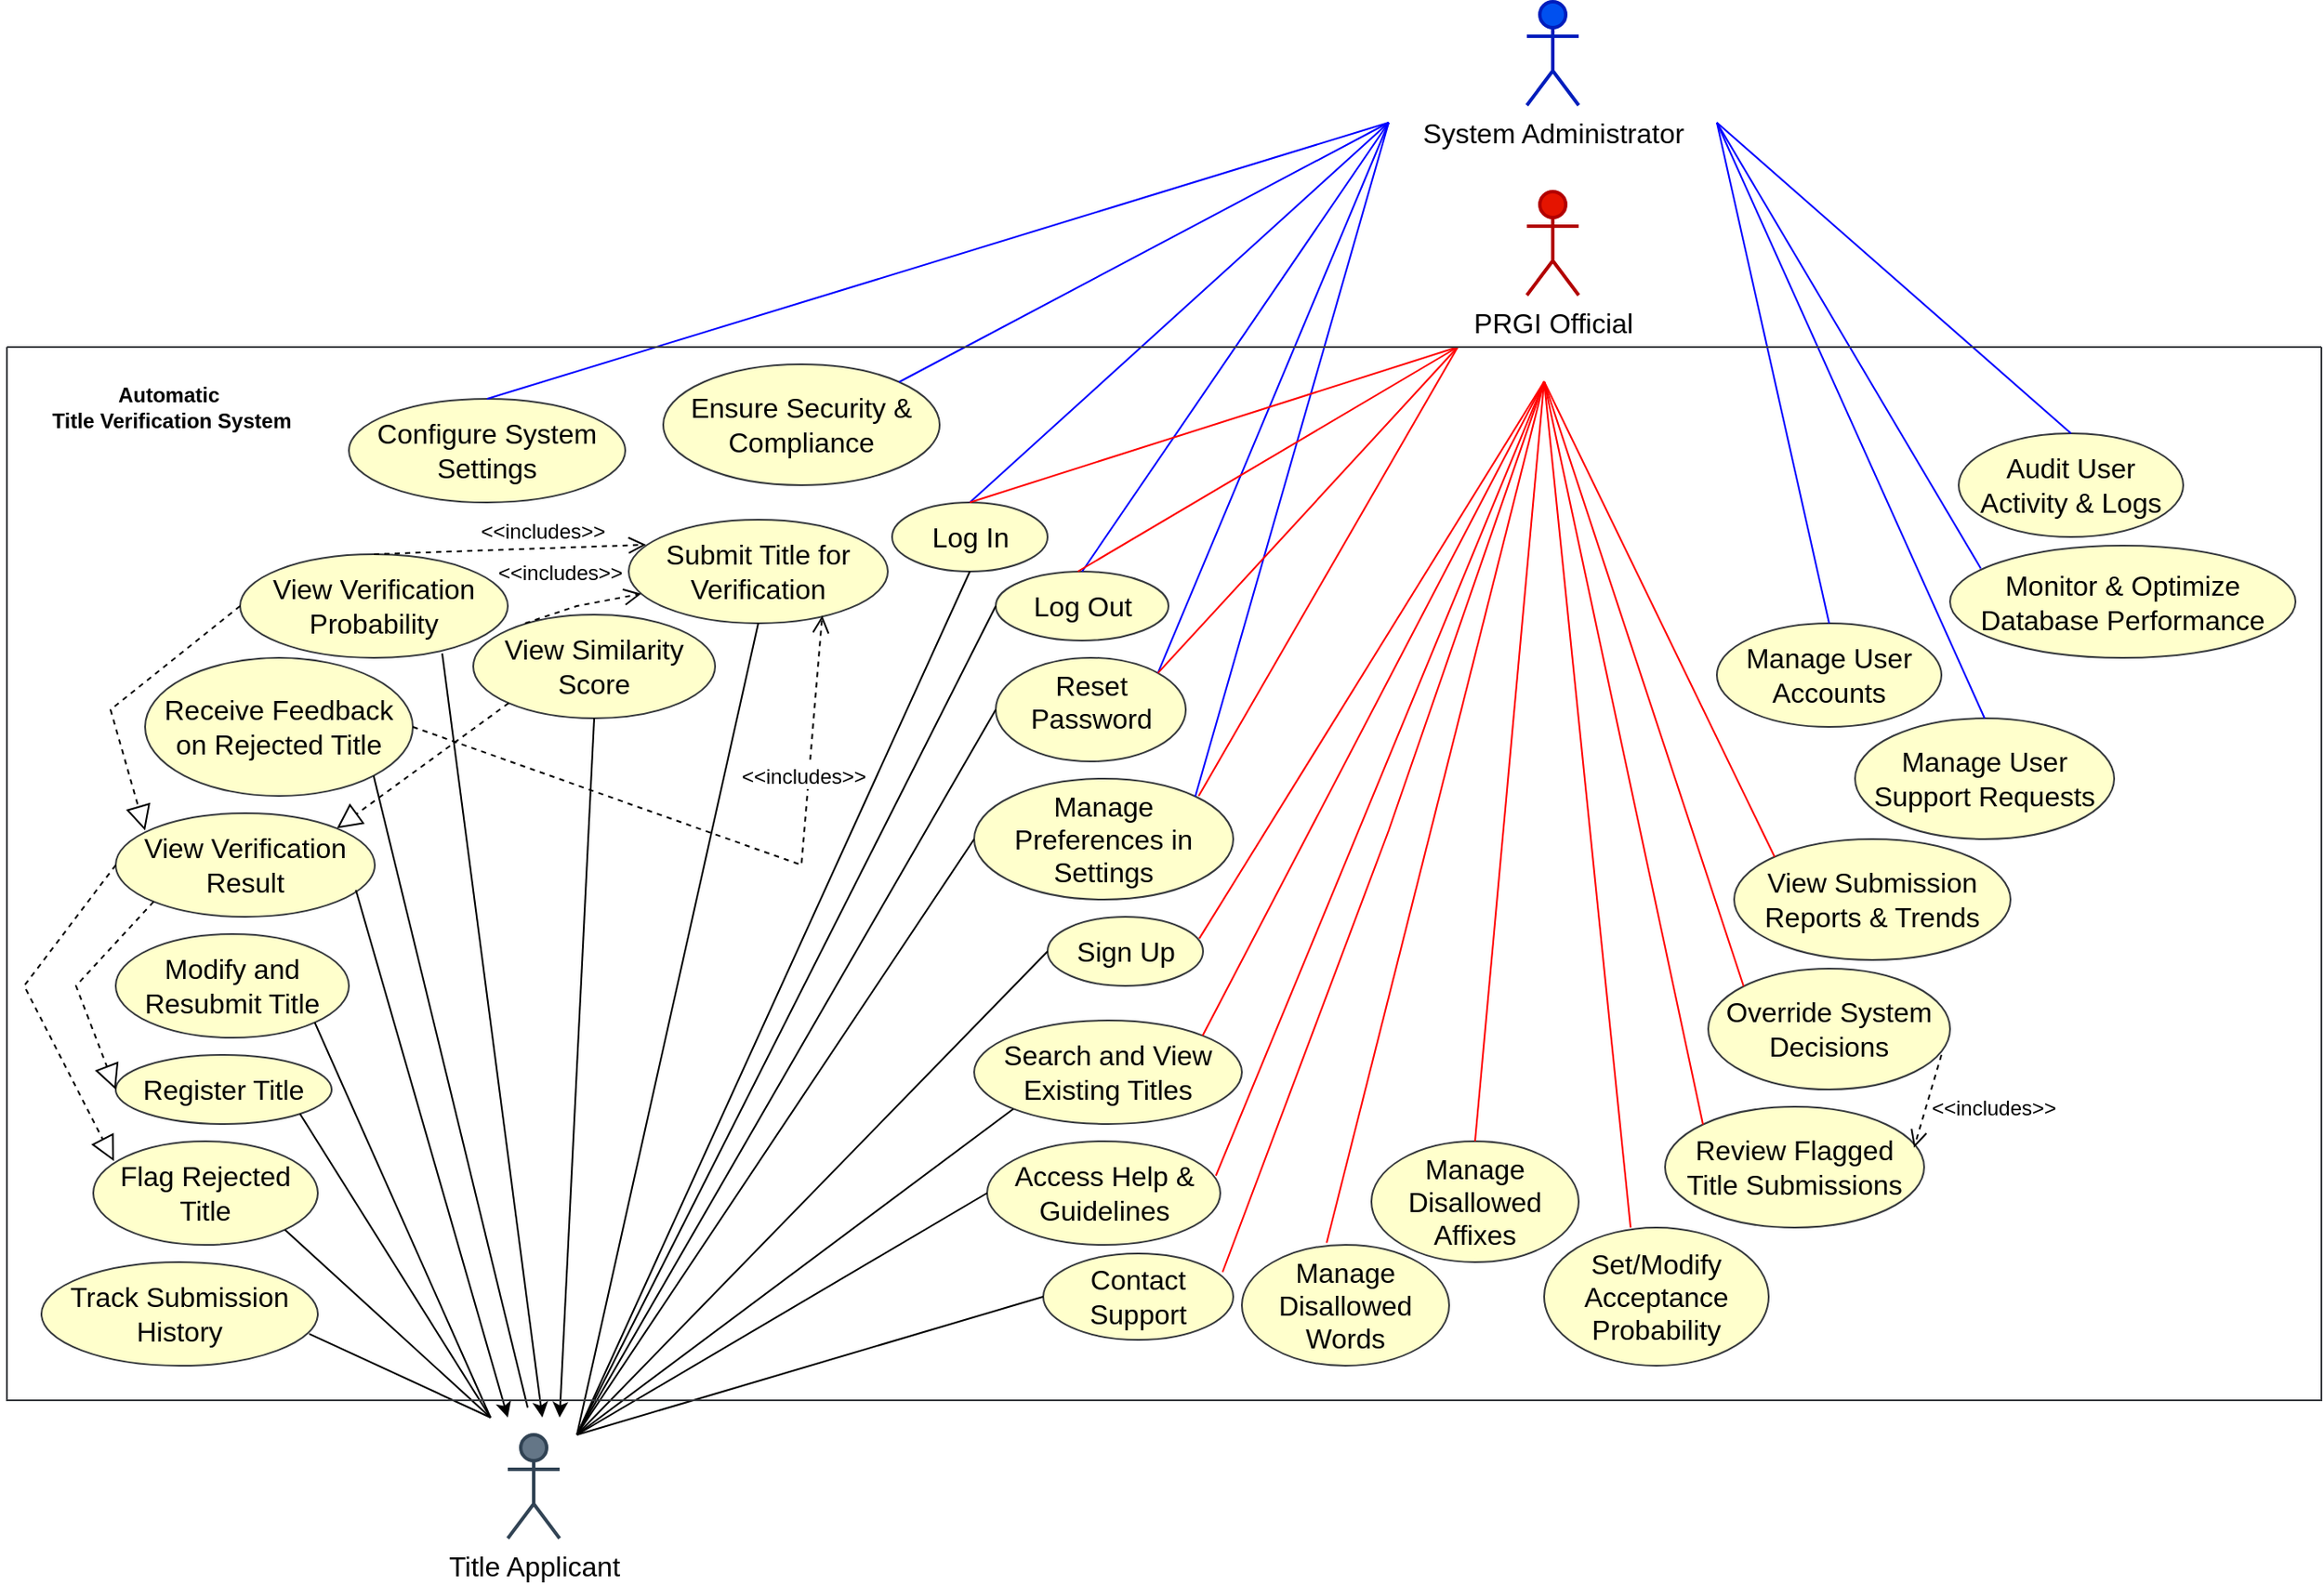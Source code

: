 <mxfile version="26.0.16">
  <diagram name="Page-1" id="CbB-KNLSEJUaRlMhJKRz">
    <mxGraphModel dx="1160" dy="2444" grid="1" gridSize="10" guides="1" tooltips="1" connect="1" arrows="1" fold="1" page="1" pageScale="1" pageWidth="850" pageHeight="1100" background="none" math="0" shadow="0">
      <root>
        <mxCell id="0" />
        <mxCell id="1" parent="0" />
        <mxCell id="nDoZd8mTRn5cThsnv-rG-1" value="PRGI Official" style="shape=umlActor;verticalLabelPosition=bottom;verticalAlign=top;html=1;outlineConnect=0;fillColor=#e51400;strokeColor=#B20000;strokeWidth=2;fontSize=16;fontColor=light-dark(#000000, #121212);" vertex="1" parent="1">
          <mxGeometry x="1180" y="-650" width="30" height="60" as="geometry" />
        </mxCell>
        <mxCell id="nDoZd8mTRn5cThsnv-rG-2" value="System Administrator" style="shape=umlActor;verticalLabelPosition=bottom;verticalAlign=top;html=1;outlineConnect=0;fillColor=#0050ef;strokeColor=#001DBC;strokeWidth=2;fontSize=16;fontColor=light-dark(#000000, #121212);" vertex="1" parent="1">
          <mxGeometry x="1180" y="-760" width="30" height="60" as="geometry" />
        </mxCell>
        <mxCell id="nDoZd8mTRn5cThsnv-rG-3" value="&lt;font&gt;Title Applicant&lt;/font&gt;" style="shape=umlActor;verticalLabelPosition=bottom;verticalAlign=top;html=1;outlineConnect=0;fillColor=#647687;strokeColor=#314354;strokeWidth=2;fontSize=16;fontColor=light-dark(#000000, #121212);" vertex="1" parent="1">
          <mxGeometry x="590" y="70" width="30" height="60" as="geometry" />
        </mxCell>
        <mxCell id="nDoZd8mTRn5cThsnv-rG-6" value="&lt;div&gt;&lt;span style=&quot;font-size: 16px; background-color: transparent; color: light-dark(rgb(0, 0, 0), rgb(255, 255, 255));&quot;&gt;Sign Up&lt;/span&gt;&lt;/div&gt;" style="ellipse;whiteSpace=wrap;html=1;strokeWidth=1;align=center;verticalAlign=middle;fontFamily=Helvetica;fontSize=12;fillColor=#FFFFCC;strokeColor=#36393d;" vertex="1" parent="1">
          <mxGeometry x="902.5" y="-230" width="90" height="40" as="geometry" />
        </mxCell>
        <mxCell id="nDoZd8mTRn5cThsnv-rG-7" value="Ensure Security &amp;amp; Compliance" style="ellipse;whiteSpace=wrap;html=1;strokeWidth=1;align=center;verticalAlign=middle;fontFamily=Helvetica;fontSize=16;fillColor=#FFFFCC;strokeColor=#36393d;" vertex="1" parent="1">
          <mxGeometry x="680" y="-550" width="160" height="70" as="geometry" />
        </mxCell>
        <mxCell id="nDoZd8mTRn5cThsnv-rG-9" value="Access Help &amp;amp; Guidelines" style="ellipse;whiteSpace=wrap;html=1;strokeWidth=1;align=center;verticalAlign=middle;fontFamily=Helvetica;fontSize=16;fillColor=#FFFFCC;strokeColor=#36393d;" vertex="1" parent="1">
          <mxGeometry x="867.5" y="-100" width="135" height="60" as="geometry" />
        </mxCell>
        <mxCell id="nDoZd8mTRn5cThsnv-rG-10" value="Manage Preferences in Settings" style="ellipse;whiteSpace=wrap;html=1;strokeWidth=1;align=center;verticalAlign=middle;fontFamily=Helvetica;fontSize=16;fillColor=#FFFFCC;strokeColor=#36393d;" vertex="1" parent="1">
          <mxGeometry x="860" y="-310" width="150" height="70" as="geometry" />
        </mxCell>
        <mxCell id="nDoZd8mTRn5cThsnv-rG-11" value="Track Submission History" style="ellipse;whiteSpace=wrap;html=1;strokeWidth=1;align=center;verticalAlign=middle;fontFamily=Helvetica;fontSize=16;fillColor=#FFFFCC;strokeColor=#36393d;" vertex="1" parent="1">
          <mxGeometry x="320" y="-30" width="160" height="60" as="geometry" />
        </mxCell>
        <mxCell id="nDoZd8mTRn5cThsnv-rG-12" value="Search and View Existing Titles" style="ellipse;whiteSpace=wrap;html=1;strokeWidth=1;align=center;verticalAlign=middle;fontFamily=Helvetica;fontSize=16;fillColor=#FFFFCC;strokeColor=#36393d;" vertex="1" parent="1">
          <mxGeometry x="860" y="-170" width="155" height="60" as="geometry" />
        </mxCell>
        <mxCell id="nDoZd8mTRn5cThsnv-rG-13" value="Flag Rejected Title" style="ellipse;whiteSpace=wrap;html=1;strokeWidth=1;align=center;verticalAlign=middle;fontFamily=Helvetica;fontSize=16;fillColor=#FFFFCC;strokeColor=#36393d;" vertex="1" parent="1">
          <mxGeometry x="350" y="-100" width="130" height="60" as="geometry" />
        </mxCell>
        <mxCell id="nDoZd8mTRn5cThsnv-rG-14" value="Register Title" style="ellipse;whiteSpace=wrap;html=1;strokeWidth=1;align=center;verticalAlign=middle;fontFamily=Helvetica;fontSize=16;fillColor=#FFFFCC;strokeColor=#36393d;" vertex="1" parent="1">
          <mxGeometry x="363" y="-150" width="125" height="40" as="geometry" />
        </mxCell>
        <mxCell id="nDoZd8mTRn5cThsnv-rG-15" value="Modify and Resubmit Title" style="ellipse;whiteSpace=wrap;html=1;strokeWidth=1;align=center;verticalAlign=middle;fontFamily=Helvetica;fontSize=16;fillColor=#FFFFCC;strokeColor=#36393d;" vertex="1" parent="1">
          <mxGeometry x="363" y="-220" width="135" height="60" as="geometry" />
        </mxCell>
        <mxCell id="nDoZd8mTRn5cThsnv-rG-16" value="View Verification Result" style="ellipse;whiteSpace=wrap;html=1;strokeWidth=1;align=center;verticalAlign=middle;fontFamily=Helvetica;fontSize=16;fillColor=#FFFFCC;strokeColor=#36393d;" vertex="1" parent="1">
          <mxGeometry x="363" y="-290" width="150" height="60" as="geometry" />
        </mxCell>
        <mxCell id="nDoZd8mTRn5cThsnv-rG-17" value="Receive Feedback on Rejected Title" style="ellipse;whiteSpace=wrap;html=1;strokeWidth=1;align=center;verticalAlign=middle;fontFamily=Helvetica;fontSize=16;fillColor=#FFFFCC;strokeColor=#36393d;" vertex="1" parent="1">
          <mxGeometry x="380" y="-380" width="155" height="80" as="geometry" />
        </mxCell>
        <mxCell id="nDoZd8mTRn5cThsnv-rG-18" value="View Verification Probability" style="ellipse;whiteSpace=wrap;html=1;strokeWidth=1;align=center;verticalAlign=middle;fontFamily=Helvetica;fontSize=16;fillColor=#FFFFCC;strokeColor=#36393d;" vertex="1" parent="1">
          <mxGeometry x="435" y="-440" width="155" height="60" as="geometry" />
        </mxCell>
        <mxCell id="nDoZd8mTRn5cThsnv-rG-19" value="View Similarity Score" style="ellipse;whiteSpace=wrap;html=1;strokeWidth=1;align=center;verticalAlign=middle;fontFamily=Helvetica;fontSize=16;fillColor=#FFFFCC;strokeColor=#36393d;" vertex="1" parent="1">
          <mxGeometry x="570" y="-405" width="140" height="60" as="geometry" />
        </mxCell>
        <mxCell id="nDoZd8mTRn5cThsnv-rG-20" value="&lt;font style=&quot;font-size: 16px;&quot;&gt;Submit Title for Verification&lt;/font&gt;" style="ellipse;whiteSpace=wrap;html=1;strokeWidth=1;align=center;verticalAlign=middle;fontFamily=Helvetica;fontSize=12;fillColor=#FFFFCC;strokeColor=#36393d;" vertex="1" parent="1">
          <mxGeometry x="660" y="-460" width="150" height="60" as="geometry" />
        </mxCell>
        <mxCell id="nDoZd8mTRn5cThsnv-rG-21" value="&lt;font style=&quot;font-size: 16px;&quot;&gt;Reset Password&lt;/font&gt;" style="ellipse;whiteSpace=wrap;html=1;strokeWidth=1;align=center;verticalAlign=top;fontFamily=Helvetica;fontSize=12;fillColor=#FFFFCC;strokeColor=#36393d;" vertex="1" parent="1">
          <mxGeometry x="872.5" y="-380" width="110" height="60" as="geometry" />
        </mxCell>
        <mxCell id="nDoZd8mTRn5cThsnv-rG-22" value="&lt;font&gt;Log Out&lt;/font&gt;" style="ellipse;whiteSpace=wrap;html=1;strokeWidth=1;align=center;verticalAlign=middle;fontFamily=Helvetica;fontSize=16;fillColor=#FFFFCC;strokeColor=#36393d;" vertex="1" parent="1">
          <mxGeometry x="872.5" y="-430" width="100" height="40" as="geometry" />
        </mxCell>
        <mxCell id="nDoZd8mTRn5cThsnv-rG-23" value="&lt;font style=&quot;font-size: 16px;&quot;&gt;Log In&lt;/font&gt;" style="ellipse;whiteSpace=wrap;html=1;strokeWidth=1;align=center;verticalAlign=middle;fontFamily=Helvetica;fontSize=12;fillColor=#FFFFCC;strokeColor=#36393d;" vertex="1" parent="1">
          <mxGeometry x="812.5" y="-470" width="90" height="40" as="geometry" />
        </mxCell>
        <mxCell id="nDoZd8mTRn5cThsnv-rG-25" value="Manage User Support Requests" style="ellipse;whiteSpace=wrap;html=1;strokeWidth=1;align=center;verticalAlign=middle;fontFamily=Helvetica;fontSize=16;fillColor=#FFFFCC;strokeColor=#36393d;" vertex="1" parent="1">
          <mxGeometry x="1370" y="-345" width="150" height="70" as="geometry" />
        </mxCell>
        <mxCell id="nDoZd8mTRn5cThsnv-rG-26" value="Audit User Activity &amp;amp; Logs" style="ellipse;whiteSpace=wrap;html=1;strokeWidth=1;align=center;verticalAlign=middle;fontFamily=Helvetica;fontSize=16;fillColor=#FFFFCC;strokeColor=#36393d;" vertex="1" parent="1">
          <mxGeometry x="1430" y="-510" width="130" height="60" as="geometry" />
        </mxCell>
        <mxCell id="nDoZd8mTRn5cThsnv-rG-27" value="Monitor &amp;amp; Optimize Database Performance" style="ellipse;whiteSpace=wrap;html=1;strokeWidth=1;align=center;verticalAlign=middle;fontFamily=Helvetica;fontSize=16;fillColor=#FFFFCC;strokeColor=#36393d;" vertex="1" parent="1">
          <mxGeometry x="1425" y="-445" width="200" height="65" as="geometry" />
        </mxCell>
        <mxCell id="nDoZd8mTRn5cThsnv-rG-28" value="&lt;span&gt;Configure System Settings&lt;/span&gt;" style="ellipse;whiteSpace=wrap;html=1;strokeWidth=1;align=center;verticalAlign=middle;fontFamily=Helvetica;fontSize=16;fillColor=#FFFFCC;strokeColor=#36393d;" vertex="1" parent="1">
          <mxGeometry x="498" y="-530" width="160" height="60" as="geometry" />
        </mxCell>
        <mxCell id="nDoZd8mTRn5cThsnv-rG-29" value="Manage User Accounts" style="ellipse;whiteSpace=wrap;html=1;strokeWidth=1;align=center;verticalAlign=middle;fontFamily=Helvetica;fontSize=16;fillColor=#FFFFCC;strokeColor=#36393d;" vertex="1" parent="1">
          <mxGeometry x="1290" y="-400" width="130" height="60" as="geometry" />
        </mxCell>
        <mxCell id="nDoZd8mTRn5cThsnv-rG-30" value="View Submission Reports &amp;amp; Trends" style="ellipse;whiteSpace=wrap;html=1;strokeWidth=1;align=center;verticalAlign=middle;fontFamily=Helvetica;fontSize=16;fillColor=#FFFFCC;strokeColor=#36393d;" vertex="1" parent="1">
          <mxGeometry x="1300" y="-275" width="160" height="70" as="geometry" />
        </mxCell>
        <mxCell id="nDoZd8mTRn5cThsnv-rG-31" value="Override System Decisions" style="ellipse;whiteSpace=wrap;html=1;strokeWidth=1;align=center;verticalAlign=middle;fontFamily=Helvetica;fontSize=16;fillColor=#FFFFCC;strokeColor=#36393d;" vertex="1" parent="1">
          <mxGeometry x="1285" y="-200" width="140" height="70" as="geometry" />
        </mxCell>
        <mxCell id="nDoZd8mTRn5cThsnv-rG-32" value="Review Flagged Title Submissions" style="ellipse;whiteSpace=wrap;html=1;strokeWidth=1;align=center;verticalAlign=middle;fontFamily=Helvetica;fontSize=16;fillColor=#FFFFCC;strokeColor=#36393d;" vertex="1" parent="1">
          <mxGeometry x="1260" y="-120" width="150" height="70" as="geometry" />
        </mxCell>
        <mxCell id="nDoZd8mTRn5cThsnv-rG-33" value="Set/Modify Acceptance Probability" style="ellipse;whiteSpace=wrap;html=1;strokeWidth=1;align=center;verticalAlign=middle;fontFamily=Helvetica;fontSize=16;fillColor=#FFFFCC;strokeColor=#36393d;" vertex="1" parent="1">
          <mxGeometry x="1190" y="-50" width="130" height="80" as="geometry" />
        </mxCell>
        <mxCell id="nDoZd8mTRn5cThsnv-rG-34" value="Manage Disallowed Affixes" style="ellipse;whiteSpace=wrap;html=1;strokeWidth=1;align=center;verticalAlign=middle;fontFamily=Helvetica;fontSize=16;fillColor=#FFFFCC;strokeColor=#36393d;" vertex="1" parent="1">
          <mxGeometry x="1090" y="-100" width="120" height="70" as="geometry" />
        </mxCell>
        <mxCell id="nDoZd8mTRn5cThsnv-rG-35" value="Manage Disallowed Words" style="ellipse;whiteSpace=wrap;html=1;strokeWidth=1;align=center;verticalAlign=middle;fontFamily=Helvetica;fontSize=16;fillColor=#FFFFCC;strokeColor=#36393d;" vertex="1" parent="1">
          <mxGeometry x="1015" y="-40" width="120" height="70" as="geometry" />
        </mxCell>
        <mxCell id="nDoZd8mTRn5cThsnv-rG-36" value="Contact Support" style="ellipse;whiteSpace=wrap;html=1;strokeWidth=1;align=center;verticalAlign=middle;fontFamily=Helvetica;fontSize=16;fillColor=#FFFFCC;strokeColor=#36393d;" vertex="1" parent="1">
          <mxGeometry x="900" y="-35" width="110" height="50" as="geometry" />
        </mxCell>
        <mxCell id="nDoZd8mTRn5cThsnv-rG-46" value="" style="endArrow=none;html=1;rounded=0;fontFamily=Helvetica;fontSize=12;fontColor=default;entryX=0.5;entryY=1;entryDx=0;entryDy=0;" edge="1" parent="1" target="nDoZd8mTRn5cThsnv-rG-23">
          <mxGeometry width="50" height="50" relative="1" as="geometry">
            <mxPoint x="630" y="70" as="sourcePoint" />
            <mxPoint x="760" y="-120" as="targetPoint" />
          </mxGeometry>
        </mxCell>
        <mxCell id="nDoZd8mTRn5cThsnv-rG-47" value="" style="endArrow=none;html=1;rounded=0;fontFamily=Helvetica;fontSize=12;fontColor=default;entryX=0;entryY=0.5;entryDx=0;entryDy=0;" edge="1" parent="1" target="nDoZd8mTRn5cThsnv-rG-22">
          <mxGeometry width="50" height="50" relative="1" as="geometry">
            <mxPoint x="630" y="70" as="sourcePoint" />
            <mxPoint x="760" y="-120" as="targetPoint" />
          </mxGeometry>
        </mxCell>
        <mxCell id="nDoZd8mTRn5cThsnv-rG-48" value="" style="endArrow=none;html=1;rounded=0;fontFamily=Helvetica;fontSize=12;fontColor=default;entryX=0;entryY=0.5;entryDx=0;entryDy=0;" edge="1" parent="1" target="nDoZd8mTRn5cThsnv-rG-21">
          <mxGeometry width="50" height="50" relative="1" as="geometry">
            <mxPoint x="630" y="70" as="sourcePoint" />
            <mxPoint x="760" y="-120" as="targetPoint" />
          </mxGeometry>
        </mxCell>
        <mxCell id="nDoZd8mTRn5cThsnv-rG-49" value="" style="endArrow=none;html=1;rounded=0;fontFamily=Helvetica;fontSize=12;fontColor=default;entryX=0;entryY=0.5;entryDx=0;entryDy=0;" edge="1" parent="1" target="nDoZd8mTRn5cThsnv-rG-10">
          <mxGeometry width="50" height="50" relative="1" as="geometry">
            <mxPoint x="630" y="70" as="sourcePoint" />
            <mxPoint x="760" y="-120" as="targetPoint" />
          </mxGeometry>
        </mxCell>
        <mxCell id="nDoZd8mTRn5cThsnv-rG-50" value="" style="endArrow=none;html=1;rounded=0;fontFamily=Helvetica;fontSize=12;fontColor=default;entryX=0;entryY=0.5;entryDx=0;entryDy=0;" edge="1" parent="1" target="nDoZd8mTRn5cThsnv-rG-6">
          <mxGeometry width="50" height="50" relative="1" as="geometry">
            <mxPoint x="630" y="70" as="sourcePoint" />
            <mxPoint x="760" y="-120" as="targetPoint" />
          </mxGeometry>
        </mxCell>
        <mxCell id="nDoZd8mTRn5cThsnv-rG-51" value="" style="endArrow=none;html=1;rounded=0;fontFamily=Helvetica;fontSize=12;fontColor=default;exitX=0;exitY=1;exitDx=0;exitDy=0;" edge="1" parent="1" source="nDoZd8mTRn5cThsnv-rG-12">
          <mxGeometry width="50" height="50" relative="1" as="geometry">
            <mxPoint x="710" y="-70" as="sourcePoint" />
            <mxPoint x="630" y="70" as="targetPoint" />
          </mxGeometry>
        </mxCell>
        <mxCell id="nDoZd8mTRn5cThsnv-rG-52" value="" style="endArrow=none;html=1;rounded=0;fontFamily=Helvetica;fontSize=12;fontColor=default;entryX=0;entryY=0.5;entryDx=0;entryDy=0;" edge="1" parent="1" target="nDoZd8mTRn5cThsnv-rG-9">
          <mxGeometry width="50" height="50" relative="1" as="geometry">
            <mxPoint x="630" y="70" as="sourcePoint" />
            <mxPoint x="760" y="-120" as="targetPoint" />
          </mxGeometry>
        </mxCell>
        <mxCell id="nDoZd8mTRn5cThsnv-rG-53" value="" style="endArrow=none;html=1;rounded=0;fontFamily=Helvetica;fontSize=12;fontColor=default;entryX=0;entryY=0.5;entryDx=0;entryDy=0;" edge="1" parent="1" target="nDoZd8mTRn5cThsnv-rG-36">
          <mxGeometry width="50" height="50" relative="1" as="geometry">
            <mxPoint x="630" y="70" as="sourcePoint" />
            <mxPoint x="760" y="-120" as="targetPoint" />
          </mxGeometry>
        </mxCell>
        <mxCell id="nDoZd8mTRn5cThsnv-rG-55" value="" style="endArrow=none;html=1;rounded=0;fontFamily=Helvetica;fontSize=12;fontColor=default;exitX=0.5;exitY=0;exitDx=0;exitDy=0;strokeColor=light-dark(#0000ff, #ededed);" edge="1" parent="1" source="nDoZd8mTRn5cThsnv-rG-23">
          <mxGeometry width="50" height="50" relative="1" as="geometry">
            <mxPoint x="830" y="-190" as="sourcePoint" />
            <mxPoint x="1100" y="-690" as="targetPoint" />
          </mxGeometry>
        </mxCell>
        <mxCell id="nDoZd8mTRn5cThsnv-rG-56" value="" style="endArrow=none;html=1;rounded=0;fontFamily=Helvetica;fontSize=12;fontColor=default;exitX=0.5;exitY=0;exitDx=0;exitDy=0;strokeColor=light-dark(#0000ff, #ededed);" edge="1" parent="1" source="nDoZd8mTRn5cThsnv-rG-22">
          <mxGeometry width="50" height="50" relative="1" as="geometry">
            <mxPoint x="970" y="-480" as="sourcePoint" />
            <mxPoint x="1100" y="-690" as="targetPoint" />
          </mxGeometry>
        </mxCell>
        <mxCell id="nDoZd8mTRn5cThsnv-rG-57" value="" style="endArrow=none;html=1;rounded=0;fontFamily=Helvetica;fontSize=12;fontColor=default;exitX=1;exitY=0;exitDx=0;exitDy=0;strokeColor=light-dark(#0000ff, #ededed);" edge="1" parent="1" source="nDoZd8mTRn5cThsnv-rG-21">
          <mxGeometry width="50" height="50" relative="1" as="geometry">
            <mxPoint x="970" y="-480" as="sourcePoint" />
            <mxPoint x="1100" y="-690" as="targetPoint" />
          </mxGeometry>
        </mxCell>
        <mxCell id="nDoZd8mTRn5cThsnv-rG-58" value="" style="endArrow=none;html=1;rounded=0;fontFamily=Helvetica;fontSize=12;fontColor=default;exitX=1;exitY=0;exitDx=0;exitDy=0;strokeColor=light-dark(#0000ff, #ededed);" edge="1" parent="1" source="nDoZd8mTRn5cThsnv-rG-10">
          <mxGeometry width="50" height="50" relative="1" as="geometry">
            <mxPoint x="970" y="-480" as="sourcePoint" />
            <mxPoint x="1100" y="-690" as="targetPoint" />
          </mxGeometry>
        </mxCell>
        <mxCell id="nDoZd8mTRn5cThsnv-rG-59" value="" style="endArrow=none;html=1;rounded=0;fontFamily=Helvetica;fontSize=12;fontColor=default;exitX=1;exitY=0;exitDx=0;exitDy=0;strokeColor=light-dark(#0000ff, #ededed);" edge="1" parent="1" source="nDoZd8mTRn5cThsnv-rG-7">
          <mxGeometry width="50" height="50" relative="1" as="geometry">
            <mxPoint x="840" y="-527" as="sourcePoint" />
            <mxPoint x="1100" y="-690" as="targetPoint" />
          </mxGeometry>
        </mxCell>
        <mxCell id="nDoZd8mTRn5cThsnv-rG-60" value="" style="endArrow=none;html=1;rounded=0;fontFamily=Helvetica;fontSize=12;fontColor=default;exitX=0.5;exitY=0;exitDx=0;exitDy=0;strokeColor=light-dark(#0000ff, #ededed);" edge="1" parent="1" source="nDoZd8mTRn5cThsnv-rG-28">
          <mxGeometry width="50" height="50" relative="1" as="geometry">
            <mxPoint x="760" y="-500" as="sourcePoint" />
            <mxPoint x="1100" y="-690" as="targetPoint" />
          </mxGeometry>
        </mxCell>
        <mxCell id="nDoZd8mTRn5cThsnv-rG-61" value="" style="endArrow=none;html=1;rounded=0;fontFamily=Helvetica;fontSize=12;fontColor=default;entryX=0.5;entryY=0;entryDx=0;entryDy=0;strokeColor=light-dark(#0000ff, #ededed);" edge="1" parent="1" target="nDoZd8mTRn5cThsnv-rG-25">
          <mxGeometry width="50" height="50" relative="1" as="geometry">
            <mxPoint x="1290" y="-690" as="sourcePoint" />
            <mxPoint x="1350" y="-550" as="targetPoint" />
          </mxGeometry>
        </mxCell>
        <mxCell id="nDoZd8mTRn5cThsnv-rG-62" value="" style="endArrow=none;html=1;rounded=0;fontFamily=Helvetica;fontSize=12;fontColor=default;exitX=0.5;exitY=0;exitDx=0;exitDy=0;strokeColor=light-dark(#0000ff, #ededed);" edge="1" parent="1" source="nDoZd8mTRn5cThsnv-rG-29">
          <mxGeometry width="50" height="50" relative="1" as="geometry">
            <mxPoint x="1300" y="-500" as="sourcePoint" />
            <mxPoint x="1290" y="-690" as="targetPoint" />
          </mxGeometry>
        </mxCell>
        <mxCell id="nDoZd8mTRn5cThsnv-rG-63" value="" style="endArrow=none;html=1;rounded=0;fontFamily=Helvetica;fontSize=12;fontColor=default;entryX=0.089;entryY=0.203;entryDx=0;entryDy=0;entryPerimeter=0;strokeColor=light-dark(#0000FF,#EDEDED);" edge="1" parent="1" target="nDoZd8mTRn5cThsnv-rG-27">
          <mxGeometry width="50" height="50" relative="1" as="geometry">
            <mxPoint x="1290" y="-690" as="sourcePoint" />
            <mxPoint x="1350" y="-550" as="targetPoint" />
          </mxGeometry>
        </mxCell>
        <mxCell id="nDoZd8mTRn5cThsnv-rG-64" value="" style="endArrow=none;html=1;rounded=0;fontFamily=Helvetica;fontSize=12;fontColor=default;entryX=0.5;entryY=0;entryDx=0;entryDy=0;strokeColor=light-dark(#0000ff, #ededed);" edge="1" parent="1" target="nDoZd8mTRn5cThsnv-rG-26">
          <mxGeometry width="50" height="50" relative="1" as="geometry">
            <mxPoint x="1290" y="-690" as="sourcePoint" />
            <mxPoint x="1350" y="-550" as="targetPoint" />
          </mxGeometry>
        </mxCell>
        <mxCell id="nDoZd8mTRn5cThsnv-rG-65" value="" style="endArrow=none;html=1;rounded=0;fontFamily=Helvetica;fontSize=12;fontColor=default;entryX=0.5;entryY=1;entryDx=0;entryDy=0;" edge="1" parent="1" target="nDoZd8mTRn5cThsnv-rG-20">
          <mxGeometry width="50" height="50" relative="1" as="geometry">
            <mxPoint x="630" y="70" as="sourcePoint" />
            <mxPoint x="720" y="-200" as="targetPoint" />
          </mxGeometry>
        </mxCell>
        <mxCell id="nDoZd8mTRn5cThsnv-rG-66" value="" style="endArrow=classic;html=1;rounded=0;fontFamily=Helvetica;fontSize=12;fontColor=default;exitX=0.5;exitY=1;exitDx=0;exitDy=0;" edge="1" parent="1" source="nDoZd8mTRn5cThsnv-rG-19">
          <mxGeometry width="50" height="50" relative="1" as="geometry">
            <mxPoint x="670" y="-150" as="sourcePoint" />
            <mxPoint x="620" y="60" as="targetPoint" />
          </mxGeometry>
        </mxCell>
        <mxCell id="nDoZd8mTRn5cThsnv-rG-67" value="" style="endArrow=classic;html=1;rounded=0;fontFamily=Helvetica;fontSize=12;fontColor=default;exitX=0.755;exitY=0.958;exitDx=0;exitDy=0;exitPerimeter=0;" edge="1" parent="1" source="nDoZd8mTRn5cThsnv-rG-18">
          <mxGeometry width="50" height="50" relative="1" as="geometry">
            <mxPoint x="670" y="-150" as="sourcePoint" />
            <mxPoint x="610" y="60" as="targetPoint" />
          </mxGeometry>
        </mxCell>
        <mxCell id="nDoZd8mTRn5cThsnv-rG-68" value="" style="endArrow=none;html=1;rounded=0;fontFamily=Helvetica;fontSize=12;fontColor=default;exitX=1;exitY=1;exitDx=0;exitDy=0;entryX=0.225;entryY=1.007;entryDx=0;entryDy=0;entryPerimeter=0;" edge="1" parent="1" source="nDoZd8mTRn5cThsnv-rG-17" target="nDoZd8mTRn5cThsnv-rG-88">
          <mxGeometry width="50" height="50" relative="1" as="geometry">
            <mxPoint x="670" y="-150" as="sourcePoint" />
            <mxPoint x="600" y="50" as="targetPoint" />
          </mxGeometry>
        </mxCell>
        <mxCell id="nDoZd8mTRn5cThsnv-rG-69" value="" style="endArrow=classic;html=1;rounded=0;fontFamily=Helvetica;fontSize=12;fontColor=default;exitX=0.927;exitY=0.742;exitDx=0;exitDy=0;exitPerimeter=0;" edge="1" parent="1" source="nDoZd8mTRn5cThsnv-rG-16">
          <mxGeometry width="50" height="50" relative="1" as="geometry">
            <mxPoint x="670" y="-150" as="sourcePoint" />
            <mxPoint x="590" y="60" as="targetPoint" />
          </mxGeometry>
        </mxCell>
        <mxCell id="nDoZd8mTRn5cThsnv-rG-70" value="" style="endArrow=none;html=1;rounded=0;fontFamily=Helvetica;fontSize=12;fontColor=default;exitX=1;exitY=1;exitDx=0;exitDy=0;" edge="1" parent="1" source="nDoZd8mTRn5cThsnv-rG-15">
          <mxGeometry width="50" height="50" relative="1" as="geometry">
            <mxPoint x="670" y="-150" as="sourcePoint" />
            <mxPoint x="580" y="60" as="targetPoint" />
          </mxGeometry>
        </mxCell>
        <mxCell id="nDoZd8mTRn5cThsnv-rG-71" value="" style="endArrow=none;html=1;rounded=0;fontFamily=Helvetica;fontSize=12;fontColor=default;exitX=1;exitY=1;exitDx=0;exitDy=0;" edge="1" parent="1" source="nDoZd8mTRn5cThsnv-rG-14">
          <mxGeometry width="50" height="50" relative="1" as="geometry">
            <mxPoint x="670" y="-150" as="sourcePoint" />
            <mxPoint x="580" y="60" as="targetPoint" />
          </mxGeometry>
        </mxCell>
        <mxCell id="nDoZd8mTRn5cThsnv-rG-72" value="" style="endArrow=none;html=1;rounded=0;fontFamily=Helvetica;fontSize=12;fontColor=default;exitX=1;exitY=1;exitDx=0;exitDy=0;" edge="1" parent="1" source="nDoZd8mTRn5cThsnv-rG-13">
          <mxGeometry width="50" height="50" relative="1" as="geometry">
            <mxPoint x="670" y="-150" as="sourcePoint" />
            <mxPoint x="580" y="60" as="targetPoint" />
          </mxGeometry>
        </mxCell>
        <mxCell id="nDoZd8mTRn5cThsnv-rG-73" value="" style="endArrow=none;html=1;rounded=0;fontFamily=Helvetica;fontSize=12;fontColor=default;exitX=0.969;exitY=0.692;exitDx=0;exitDy=0;exitPerimeter=0;" edge="1" parent="1" source="nDoZd8mTRn5cThsnv-rG-11">
          <mxGeometry width="50" height="50" relative="1" as="geometry">
            <mxPoint x="670" y="-150" as="sourcePoint" />
            <mxPoint x="580" y="60" as="targetPoint" />
          </mxGeometry>
        </mxCell>
        <mxCell id="nDoZd8mTRn5cThsnv-rG-74" value="" style="endArrow=none;html=1;rounded=0;fontFamily=Helvetica;fontSize=12;fontColor=default;exitX=0.5;exitY=0;exitDx=0;exitDy=0;strokeColor=light-dark(#ff0000, #ededed);" edge="1" parent="1" source="nDoZd8mTRn5cThsnv-rG-23">
          <mxGeometry width="50" height="50" relative="1" as="geometry">
            <mxPoint x="1010" y="-300" as="sourcePoint" />
            <mxPoint x="1140" y="-560" as="targetPoint" />
          </mxGeometry>
        </mxCell>
        <mxCell id="nDoZd8mTRn5cThsnv-rG-75" value="" style="endArrow=none;html=1;rounded=0;fontFamily=Helvetica;fontSize=12;fontColor=default;strokeColor=light-dark(#ff0000, #ededed);" edge="1" parent="1">
          <mxGeometry width="50" height="50" relative="1" as="geometry">
            <mxPoint x="920" y="-430" as="sourcePoint" />
            <mxPoint x="1140" y="-560" as="targetPoint" />
          </mxGeometry>
        </mxCell>
        <mxCell id="nDoZd8mTRn5cThsnv-rG-76" value="" style="endArrow=none;html=1;rounded=0;fontFamily=Helvetica;fontSize=12;fontColor=default;exitX=1;exitY=0;exitDx=0;exitDy=0;strokeColor=light-dark(#ff0000, #ededed);" edge="1" parent="1" source="nDoZd8mTRn5cThsnv-rG-21">
          <mxGeometry width="50" height="50" relative="1" as="geometry">
            <mxPoint x="1010" y="-300" as="sourcePoint" />
            <mxPoint x="1140" y="-560" as="targetPoint" />
          </mxGeometry>
        </mxCell>
        <mxCell id="nDoZd8mTRn5cThsnv-rG-77" value="" style="endArrow=none;html=1;rounded=0;fontFamily=Helvetica;fontSize=12;fontColor=default;strokeColor=light-dark(#ff0000, #ededed);" edge="1" parent="1">
          <mxGeometry width="50" height="50" relative="1" as="geometry">
            <mxPoint x="990" y="-300" as="sourcePoint" />
            <mxPoint x="1140" y="-560" as="targetPoint" />
          </mxGeometry>
        </mxCell>
        <mxCell id="nDoZd8mTRn5cThsnv-rG-78" value="" style="endArrow=none;html=1;rounded=0;fontFamily=Helvetica;fontSize=12;fontColor=default;exitX=0.976;exitY=0.314;exitDx=0;exitDy=0;exitPerimeter=0;fillColor=#e51400;strokeColor=light-dark(#ff0000, #ffacac);" edge="1" parent="1" source="nDoZd8mTRn5cThsnv-rG-6">
          <mxGeometry width="50" height="50" relative="1" as="geometry">
            <mxPoint x="1090" y="-430" as="sourcePoint" />
            <mxPoint x="1190" y="-540" as="targetPoint" />
          </mxGeometry>
        </mxCell>
        <mxCell id="nDoZd8mTRn5cThsnv-rG-79" value="" style="endArrow=none;html=1;rounded=0;fontFamily=Helvetica;fontSize=12;fontColor=default;exitX=1;exitY=0;exitDx=0;exitDy=0;strokeColor=light-dark(#ff0000, #ffacac);" edge="1" parent="1" source="nDoZd8mTRn5cThsnv-rG-12">
          <mxGeometry width="50" height="50" relative="1" as="geometry">
            <mxPoint x="1080" y="-380" as="sourcePoint" />
            <mxPoint x="1190" y="-540" as="targetPoint" />
          </mxGeometry>
        </mxCell>
        <mxCell id="nDoZd8mTRn5cThsnv-rG-80" value="" style="endArrow=none;html=1;rounded=0;fontFamily=Helvetica;fontSize=12;fontColor=default;exitX=0.981;exitY=0.333;exitDx=0;exitDy=0;exitPerimeter=0;strokeColor=light-dark(#ff0000, #ffacac);" edge="1" parent="1" source="nDoZd8mTRn5cThsnv-rG-9">
          <mxGeometry width="50" height="50" relative="1" as="geometry">
            <mxPoint x="1080" y="-290" as="sourcePoint" />
            <mxPoint x="1190" y="-540" as="targetPoint" />
          </mxGeometry>
        </mxCell>
        <mxCell id="nDoZd8mTRn5cThsnv-rG-81" value="" style="endArrow=none;html=1;rounded=0;fontFamily=Helvetica;fontSize=12;fontColor=default;exitX=0.944;exitY=0.215;exitDx=0;exitDy=0;exitPerimeter=0;strokeColor=light-dark(#ff0000, #ffacac);" edge="1" parent="1" source="nDoZd8mTRn5cThsnv-rG-36">
          <mxGeometry width="50" height="50" relative="1" as="geometry">
            <mxPoint x="1080" y="-290" as="sourcePoint" />
            <mxPoint x="1190" y="-540" as="targetPoint" />
            <Array as="points">
              <mxPoint x="1100" y="-280" />
            </Array>
          </mxGeometry>
        </mxCell>
        <mxCell id="nDoZd8mTRn5cThsnv-rG-82" value="" style="endArrow=none;html=1;rounded=0;fontFamily=Helvetica;fontSize=12;fontColor=default;exitX=0.409;exitY=-0.017;exitDx=0;exitDy=0;strokeColor=light-dark(#ff0000, #ffacac);exitPerimeter=0;" edge="1" parent="1" source="nDoZd8mTRn5cThsnv-rG-35">
          <mxGeometry width="50" height="50" relative="1" as="geometry">
            <mxPoint x="1030" y="-290" as="sourcePoint" />
            <mxPoint x="1190" y="-540" as="targetPoint" />
          </mxGeometry>
        </mxCell>
        <mxCell id="nDoZd8mTRn5cThsnv-rG-83" value="" style="endArrow=none;html=1;rounded=0;fontFamily=Helvetica;fontSize=12;fontColor=default;exitX=0.5;exitY=0;exitDx=0;exitDy=0;strokeColor=light-dark(#ff0000, #ffacac);" edge="1" parent="1" source="nDoZd8mTRn5cThsnv-rG-34">
          <mxGeometry width="50" height="50" relative="1" as="geometry">
            <mxPoint x="1030" y="-290" as="sourcePoint" />
            <mxPoint x="1190" y="-540" as="targetPoint" />
          </mxGeometry>
        </mxCell>
        <mxCell id="nDoZd8mTRn5cThsnv-rG-84" value="" style="endArrow=none;html=1;rounded=0;fontFamily=Helvetica;fontSize=12;fontColor=default;exitX=0.385;exitY=0;exitDx=0;exitDy=0;exitPerimeter=0;strokeColor=light-dark(#ff0000, #ffacac);" edge="1" parent="1" source="nDoZd8mTRn5cThsnv-rG-33">
          <mxGeometry width="50" height="50" relative="1" as="geometry">
            <mxPoint x="1030" y="-290" as="sourcePoint" />
            <mxPoint x="1190" y="-540" as="targetPoint" />
          </mxGeometry>
        </mxCell>
        <mxCell id="nDoZd8mTRn5cThsnv-rG-85" value="" style="endArrow=none;html=1;rounded=0;fontFamily=Helvetica;fontSize=12;fontColor=default;exitX=0;exitY=0;exitDx=0;exitDy=0;strokeColor=light-dark(#ff0000, #ffacac);" edge="1" parent="1" source="nDoZd8mTRn5cThsnv-rG-32">
          <mxGeometry width="50" height="50" relative="1" as="geometry">
            <mxPoint x="1160" y="-290" as="sourcePoint" />
            <mxPoint x="1190" y="-540" as="targetPoint" />
          </mxGeometry>
        </mxCell>
        <mxCell id="nDoZd8mTRn5cThsnv-rG-86" value="" style="endArrow=none;html=1;rounded=0;fontFamily=Helvetica;fontSize=12;fontColor=default;exitX=0;exitY=0;exitDx=0;exitDy=0;strokeColor=light-dark(#ff0000, #ffacac);" edge="1" parent="1" source="nDoZd8mTRn5cThsnv-rG-31">
          <mxGeometry width="50" height="50" relative="1" as="geometry">
            <mxPoint x="1160" y="-290" as="sourcePoint" />
            <mxPoint x="1190" y="-540" as="targetPoint" />
          </mxGeometry>
        </mxCell>
        <mxCell id="nDoZd8mTRn5cThsnv-rG-87" value="" style="endArrow=none;html=1;rounded=0;fontFamily=Helvetica;fontSize=12;fontColor=default;exitX=0;exitY=0;exitDx=0;exitDy=0;strokeColor=light-dark(#ff0000, #ffacac);" edge="1" parent="1" source="nDoZd8mTRn5cThsnv-rG-30">
          <mxGeometry width="50" height="50" relative="1" as="geometry">
            <mxPoint x="1160" y="-290" as="sourcePoint" />
            <mxPoint x="1190" y="-540" as="targetPoint" />
          </mxGeometry>
        </mxCell>
        <mxCell id="nDoZd8mTRn5cThsnv-rG-88" value="" style="swimlane;startSize=0;strokeColor=#36393d;strokeWidth=1;align=center;verticalAlign=top;fontFamily=Helvetica;fontSize=12;fontColor=default;fillColor=#FFFFCC;" vertex="1" parent="1">
          <mxGeometry x="300" y="-560" width="1340" height="610" as="geometry" />
        </mxCell>
        <mxCell id="nDoZd8mTRn5cThsnv-rG-89" value="Automatic&amp;nbsp;&lt;div&gt;Title Verification System&lt;/div&gt;" style="text;strokeColor=none;fillColor=none;html=1;fontSize=12;fontStyle=1;verticalAlign=middle;align=center;fontFamily=Helvetica;fontColor=default;" vertex="1" parent="nDoZd8mTRn5cThsnv-rG-88">
          <mxGeometry x="10" y="20" width="170" height="30" as="geometry" />
        </mxCell>
        <mxCell id="nDoZd8mTRn5cThsnv-rG-92" value="&amp;lt;&amp;lt;includes&amp;gt;&amp;gt;" style="html=1;verticalAlign=bottom;endArrow=open;dashed=1;endSize=8;curved=0;rounded=0;fontFamily=Helvetica;fontSize=12;fontColor=default;entryX=0.961;entryY=0.34;entryDx=0;entryDy=0;entryPerimeter=0;" edge="1" parent="1" target="nDoZd8mTRn5cThsnv-rG-32">
          <mxGeometry x="0.066" y="40" relative="1" as="geometry">
            <mxPoint x="1420" y="-150" as="sourcePoint" />
            <mxPoint x="1360" y="-130" as="targetPoint" />
            <mxPoint as="offset" />
          </mxGeometry>
        </mxCell>
        <mxCell id="nDoZd8mTRn5cThsnv-rG-95" value="" style="endArrow=block;dashed=1;endFill=0;endSize=12;html=1;rounded=0;fontFamily=Helvetica;fontSize=12;fontColor=default;exitX=0;exitY=0.5;exitDx=0;exitDy=0;" edge="1" parent="1" source="nDoZd8mTRn5cThsnv-rG-18">
          <mxGeometry width="160" relative="1" as="geometry">
            <mxPoint x="390" y="-210" as="sourcePoint" />
            <mxPoint x="380" y="-280" as="targetPoint" />
            <Array as="points">
              <mxPoint x="360" y="-350" />
            </Array>
          </mxGeometry>
        </mxCell>
        <mxCell id="nDoZd8mTRn5cThsnv-rG-96" value="" style="endArrow=block;dashed=1;endFill=0;endSize=12;html=1;rounded=0;fontFamily=Helvetica;fontSize=12;fontColor=default;exitX=0;exitY=1;exitDx=0;exitDy=0;entryX=1;entryY=0;entryDx=0;entryDy=0;" edge="1" parent="1" source="nDoZd8mTRn5cThsnv-rG-19" target="nDoZd8mTRn5cThsnv-rG-16">
          <mxGeometry width="160" relative="1" as="geometry">
            <mxPoint x="390" y="-210" as="sourcePoint" />
            <mxPoint x="550" y="-210" as="targetPoint" />
          </mxGeometry>
        </mxCell>
        <mxCell id="nDoZd8mTRn5cThsnv-rG-97" value="" style="endArrow=block;dashed=1;endFill=0;endSize=12;html=1;rounded=0;fontFamily=Helvetica;fontSize=12;fontColor=default;entryX=0.092;entryY=0.192;entryDx=0;entryDy=0;entryPerimeter=0;exitX=0;exitY=0.5;exitDx=0;exitDy=0;" edge="1" parent="1" source="nDoZd8mTRn5cThsnv-rG-16" target="nDoZd8mTRn5cThsnv-rG-13">
          <mxGeometry width="160" relative="1" as="geometry">
            <mxPoint x="390" y="-210" as="sourcePoint" />
            <mxPoint x="550" y="-210" as="targetPoint" />
            <Array as="points">
              <mxPoint x="310" y="-190" />
            </Array>
          </mxGeometry>
        </mxCell>
        <mxCell id="nDoZd8mTRn5cThsnv-rG-98" value="" style="endArrow=block;dashed=1;endFill=0;endSize=12;html=1;rounded=0;fontFamily=Helvetica;fontSize=12;fontColor=default;exitX=0;exitY=1;exitDx=0;exitDy=0;entryX=0;entryY=0.5;entryDx=0;entryDy=0;" edge="1" parent="1" source="nDoZd8mTRn5cThsnv-rG-16" target="nDoZd8mTRn5cThsnv-rG-14">
          <mxGeometry width="160" relative="1" as="geometry">
            <mxPoint x="410" y="-210" as="sourcePoint" />
            <mxPoint x="570" y="-210" as="targetPoint" />
            <Array as="points">
              <mxPoint x="340" y="-190" />
            </Array>
          </mxGeometry>
        </mxCell>
        <mxCell id="nDoZd8mTRn5cThsnv-rG-99" value="&amp;lt;&amp;lt;includes&amp;gt;&amp;gt;" style="html=1;verticalAlign=bottom;endArrow=open;dashed=1;endSize=8;curved=0;rounded=0;fontFamily=Helvetica;fontSize=12;fontColor=default;exitX=0.5;exitY=0;exitDx=0;exitDy=0;entryX=0.067;entryY=0.242;entryDx=0;entryDy=0;entryPerimeter=0;" edge="1" parent="1" source="nDoZd8mTRn5cThsnv-rG-18" target="nDoZd8mTRn5cThsnv-rG-20">
          <mxGeometry x="0.246" y="2" relative="1" as="geometry">
            <mxPoint x="520" y="-230" as="sourcePoint" />
            <mxPoint x="440" y="-230" as="targetPoint" />
            <Array as="points" />
            <mxPoint y="1" as="offset" />
          </mxGeometry>
        </mxCell>
        <mxCell id="nDoZd8mTRn5cThsnv-rG-100" value="&lt;span&gt;&amp;lt;&amp;lt;includes&amp;gt;&amp;gt;&lt;/span&gt;" style="html=1;verticalAlign=bottom;endArrow=open;dashed=1;endSize=8;curved=0;rounded=0;fontFamily=Helvetica;fontSize=12;fontColor=default;" edge="1" parent="1" target="nDoZd8mTRn5cThsnv-rG-20">
          <mxGeometry x="-0.273" y="13" relative="1" as="geometry">
            <mxPoint x="600" y="-400" as="sourcePoint" />
            <mxPoint x="660" y="-420" as="targetPoint" />
            <Array as="points">
              <mxPoint x="630" y="-410" />
            </Array>
            <mxPoint as="offset" />
          </mxGeometry>
        </mxCell>
        <mxCell id="nDoZd8mTRn5cThsnv-rG-101" value="&amp;lt;&amp;lt;includes&amp;gt;&amp;gt;" style="html=1;verticalAlign=bottom;endArrow=open;dashed=1;endSize=8;curved=0;rounded=0;fontFamily=Helvetica;fontSize=12;fontColor=default;exitX=1;exitY=0.5;exitDx=0;exitDy=0;entryX=0.747;entryY=0.925;entryDx=0;entryDy=0;entryPerimeter=0;" edge="1" parent="1" source="nDoZd8mTRn5cThsnv-rG-17" target="nDoZd8mTRn5cThsnv-rG-20">
          <mxGeometry x="0.464" y="3" relative="1" as="geometry">
            <mxPoint x="590" y="-230" as="sourcePoint" />
            <mxPoint x="660" y="-450" as="targetPoint" />
            <Array as="points">
              <mxPoint x="760" y="-260" />
            </Array>
            <mxPoint as="offset" />
          </mxGeometry>
        </mxCell>
      </root>
    </mxGraphModel>
  </diagram>
</mxfile>
